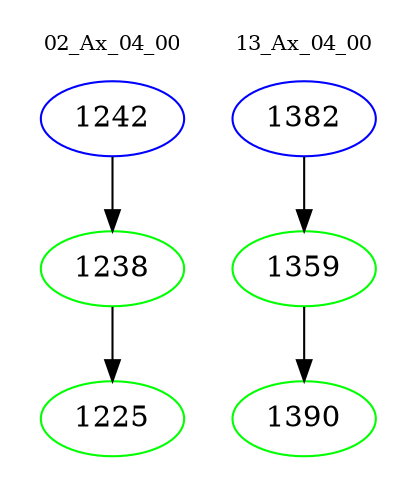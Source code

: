 digraph{
subgraph cluster_0 {
color = white
label = "02_Ax_04_00";
fontsize=10;
T0_1242 [label="1242", color="blue"]
T0_1242 -> T0_1238 [color="black"]
T0_1238 [label="1238", color="green"]
T0_1238 -> T0_1225 [color="black"]
T0_1225 [label="1225", color="green"]
}
subgraph cluster_1 {
color = white
label = "13_Ax_04_00";
fontsize=10;
T1_1382 [label="1382", color="blue"]
T1_1382 -> T1_1359 [color="black"]
T1_1359 [label="1359", color="green"]
T1_1359 -> T1_1390 [color="black"]
T1_1390 [label="1390", color="green"]
}
}
